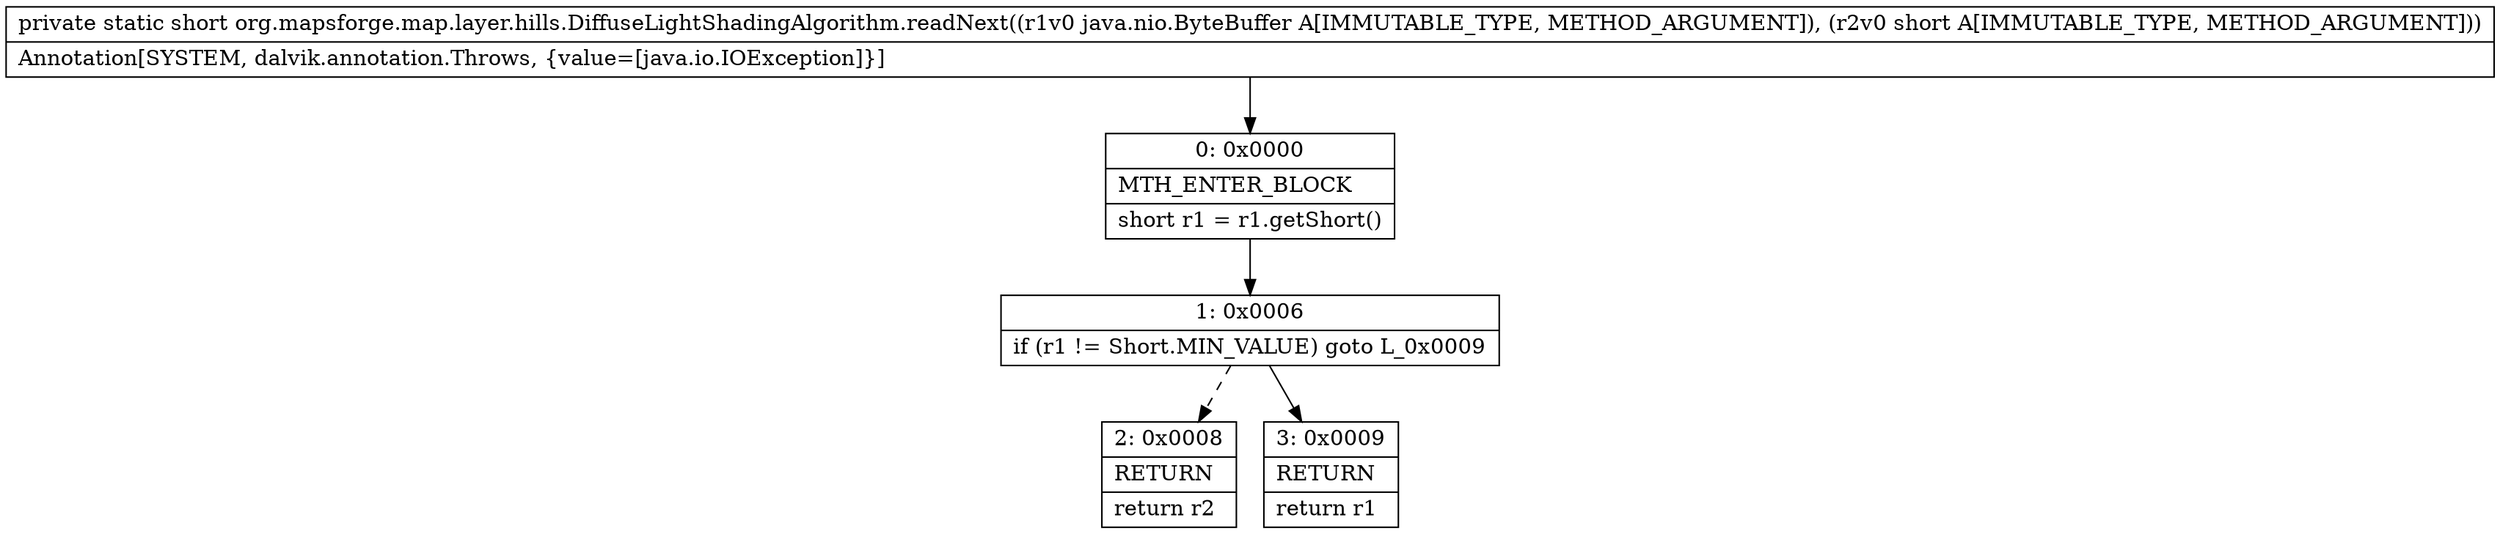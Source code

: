 digraph "CFG fororg.mapsforge.map.layer.hills.DiffuseLightShadingAlgorithm.readNext(Ljava\/nio\/ByteBuffer;S)S" {
Node_0 [shape=record,label="{0\:\ 0x0000|MTH_ENTER_BLOCK\l|short r1 = r1.getShort()\l}"];
Node_1 [shape=record,label="{1\:\ 0x0006|if (r1 != Short.MIN_VALUE) goto L_0x0009\l}"];
Node_2 [shape=record,label="{2\:\ 0x0008|RETURN\l|return r2\l}"];
Node_3 [shape=record,label="{3\:\ 0x0009|RETURN\l|return r1\l}"];
MethodNode[shape=record,label="{private static short org.mapsforge.map.layer.hills.DiffuseLightShadingAlgorithm.readNext((r1v0 java.nio.ByteBuffer A[IMMUTABLE_TYPE, METHOD_ARGUMENT]), (r2v0 short A[IMMUTABLE_TYPE, METHOD_ARGUMENT]))  | Annotation[SYSTEM, dalvik.annotation.Throws, \{value=[java.io.IOException]\}]\l}"];
MethodNode -> Node_0;
Node_0 -> Node_1;
Node_1 -> Node_2[style=dashed];
Node_1 -> Node_3;
}

